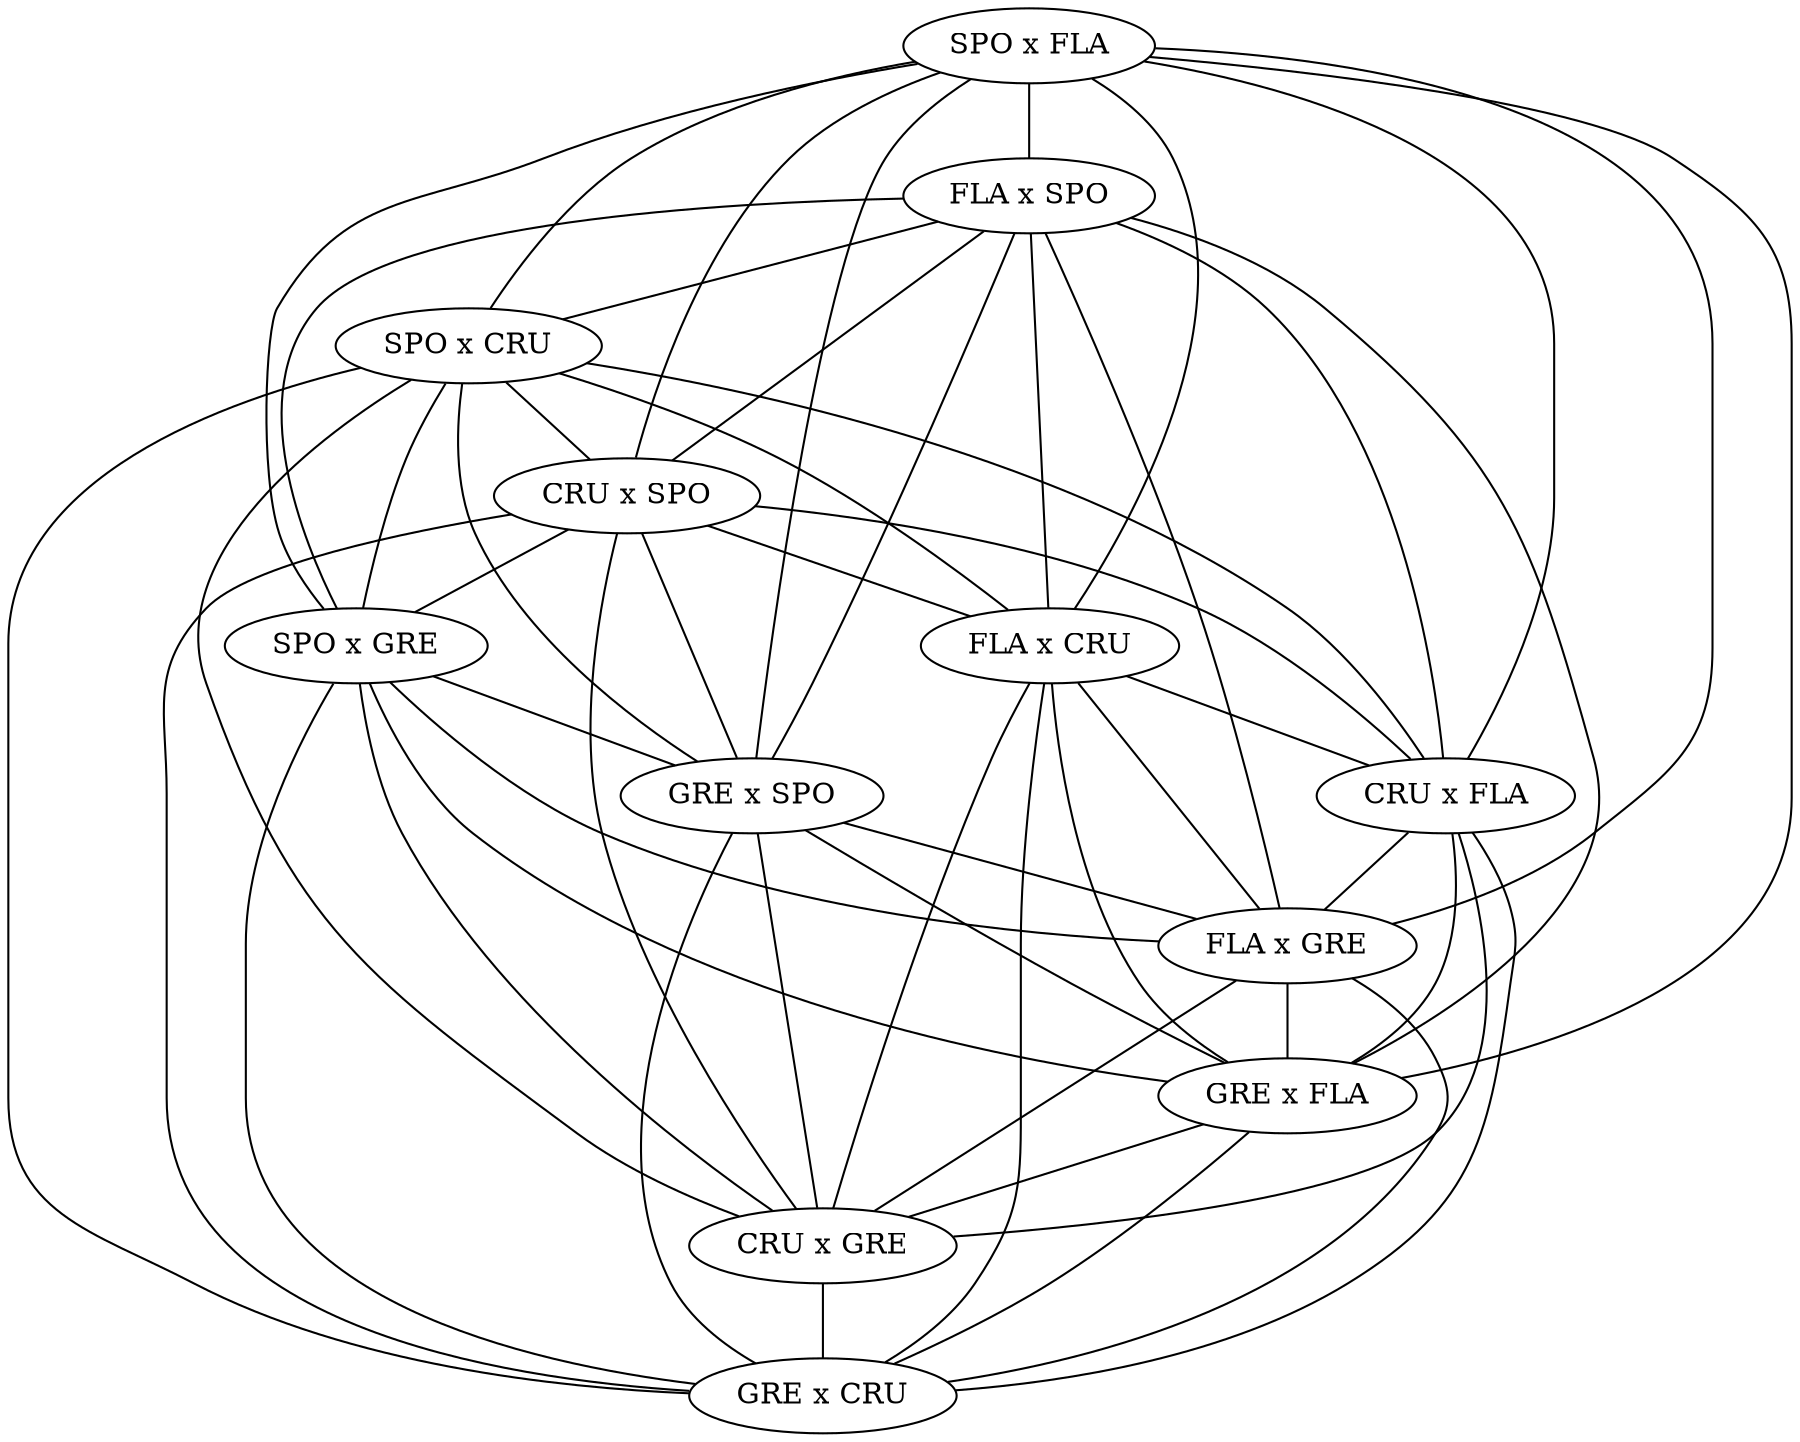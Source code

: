 graph {
   ranksep=GRE;
   ratio=auto;
   "SPO x FLA" -- "FLA x SPO"
   "SPO x FLA" -- "SPO x CRU"
   "SPO x FLA" -- "CRU x SPO"
   "SPO x FLA" -- "SPO x GRE"
   "SPO x FLA" -- "GRE x SPO"
   "SPO x FLA" -- "FLA x CRU"
   "SPO x FLA" -- "CRU x FLA"
   "SPO x FLA" -- "FLA x GRE"
   "SPO x FLA" -- "GRE x FLA"
   "FLA x SPO" -- "SPO x CRU"
   "FLA x SPO" -- "CRU x SPO"
   "FLA x SPO" -- "SPO x GRE"
   "FLA x SPO" -- "GRE x SPO"
   "FLA x SPO" -- "FLA x CRU"
   "FLA x SPO" -- "CRU x FLA"
   "FLA x SPO" -- "FLA x GRE"
   "FLA x SPO" -- "GRE x FLA"
   "SPO x CRU" -- "CRU x SPO"
   "SPO x CRU" -- "SPO x GRE"
   "SPO x CRU" -- "GRE x SPO"
   "SPO x CRU" -- "FLA x CRU"
   "SPO x CRU" -- "CRU x FLA"
   "SPO x CRU" -- "CRU x GRE"
   "SPO x CRU" -- "GRE x CRU"
   "CRU x SPO" -- "SPO x GRE"
   "CRU x SPO" -- "GRE x SPO"
   "CRU x SPO" -- "FLA x CRU"
   "CRU x SPO" -- "CRU x FLA"
   "CRU x SPO" -- "CRU x GRE"
   "CRU x SPO" -- "GRE x CRU"
   "SPO x GRE" -- "GRE x SPO"
   "SPO x GRE" -- "FLA x GRE"
   "SPO x GRE" -- "GRE x FLA"
   "SPO x GRE" -- "CRU x GRE"
   "SPO x GRE" -- "GRE x CRU"
   "GRE x SPO" -- "FLA x GRE"
   "GRE x SPO" -- "GRE x FLA"
   "GRE x SPO" -- "CRU x GRE"
   "GRE x SPO" -- "GRE x CRU"
   "FLA x CRU" -- "CRU x FLA"
   "FLA x CRU" -- "FLA x GRE"
   "FLA x CRU" -- "GRE x FLA"
   "FLA x CRU" -- "CRU x GRE"
   "FLA x CRU" -- "GRE x CRU"
   "CRU x FLA" -- "FLA x GRE"
   "CRU x FLA" -- "GRE x FLA"
   "CRU x FLA" -- "CRU x GRE"
   "CRU x FLA" -- "GRE x CRU"
   "FLA x GRE" -- "GRE x FLA"
   "FLA x GRE" -- "CRU x GRE"
   "FLA x GRE" -- "GRE x CRU"
   "GRE x FLA" -- "CRU x GRE"
   "GRE x FLA" -- "GRE x CRU"
   "CRU x GRE" -- "GRE x CRU"
}
